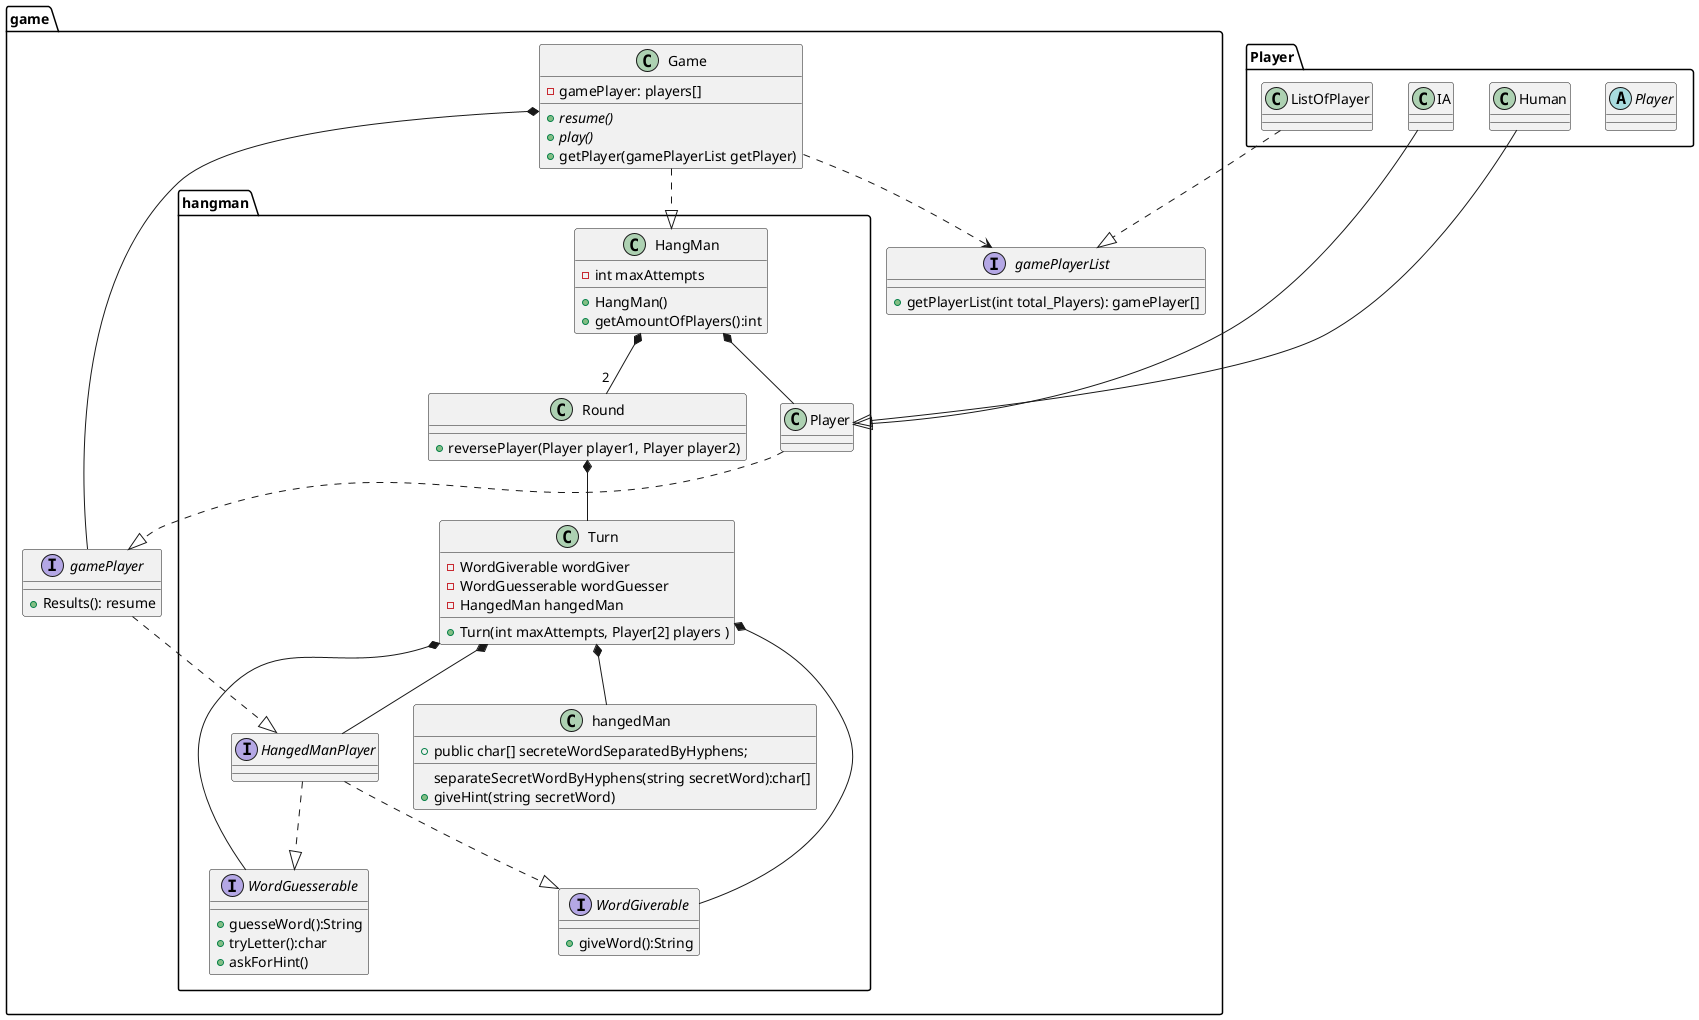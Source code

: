 @startuml
package Player {
abstract Player{}
class ListOfPlayer{}
class IA
class Human
}
package game {

interface gamePlayer{
        +Results(): resume
    }
    class Game {
        -gamePlayer: players[]
        +{abstract} resume()
        +{abstract} play()
        +getPlayer(gamePlayerList getPlayer)
    }
    interface gamePlayerList{
            +getPlayerList(int total_Players): gamePlayer[]
    }

package hangman{
class hangedMan{
+public char[] secreteWordSeparatedByHyphens;
separateSecretWordByHyphens(string secretWord):char[]
+giveHint(string secretWord)
}
Interface HangedManPlayer
    class HangMan{
        +HangMan()
        +getAmountOfPlayers():int
        -int maxAttempts
    }

    class Round{
    +reversePlayer(Player player1, Player player2)
    }

    class Turn{
        -WordGiverable wordGiver
        -WordGuesserable wordGuesser
        -HangedMan hangedMan
        +Turn(int maxAttempts, Player[2] players )
    }

    interface WordGiverable{
        +giveWord():String
    }

    interface WordGuesserable{
        +guesseWord():String
        +tryLetter():char
        +askForHint()
    }

    HangedManPlayer ..|> WordGiverable
    HangedManPlayer ..|> WordGuesserable

    Turn *-- WordGiverable
    Turn *-- WordGuesserable
    Turn *-- hangedMan
    Round *-- Turn
    HangMan *-- Player
    HangMan *-- "2" Round




gamePlayer..|> HangedManPlayer
Player ..|> gamePlayer
ListOfPlayer ..|> gamePlayerList
Game..>gamePlayerList
Game..|>HangMan
Game*--gamePlayer
IA--|>Player
Human--|>Player
Turn*--HangedManPlayer


}
}
@enduml